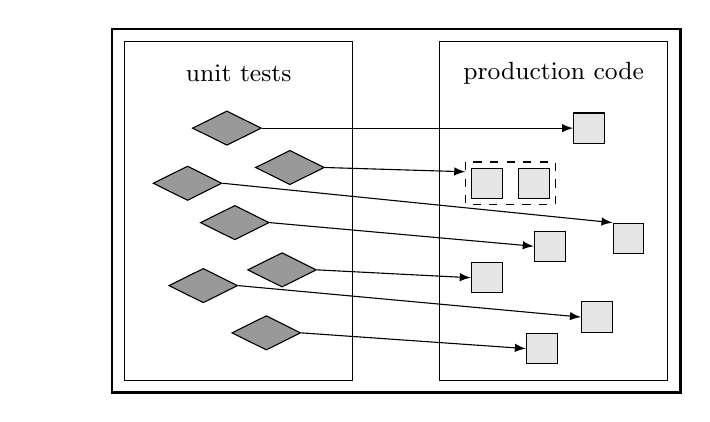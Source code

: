 \usetikzlibrary{backgrounds,positioning}
\usetikzlibrary{decorations.pathreplacing}
\usetikzlibrary{shapes}
\usetikzlibrary{shapes.multipart}
\usetikzlibrary{arrows}
\usetikzlibrary{shapes.geometric}

\pgfdeclarelayer{back}
\pgfdeclarelayer{box}
\pgfsetlayers{background,box,back,main}

%\resizebox {\columnwidth} {!} {    % (2) scale to exact column width
\begin{tikzpicture}[
      background rectangle/.style={fill=white,draw=black,line width=1pt}, show background rectangle,
]

\tikzstyle{ntest}= [fill=black!40,draw=black,diamond, aspect=2]
\tikzstyle{ncode}= [fill=black!10,draw=black]
\tikzstyle{earr}= [black,->]

\node [ntest] at (1,2.8) (ta) { \phantom{.} };
\node [ntest] at (1.7,1) (tb) { \phantom{.} };
\node [ntest] at (1.1,1.6) (tc) { \phantom{.} };
\node [ntest] at (1.5,0.2) (td) { \phantom{.} };
\node [ntest] at (0.7,0.8) (te) { \phantom{.} };
\node [ntest] at (0.5,2.1) (tf) { \phantom{.} };
\node [ntest] at (1.8,2.3) (tg) { \phantom{.} };

\node [ncode] at (5.7,0.4) (cx) { \phantom{c} };
\node [ncode] at (5.0,0.0) (ca) { \phantom{c} };
\node [ncode] at (4.3,0.9) (cb) { \phantom{c} };
\node [ncode] at (6.1,1.4) (cc) { \phantom{c} };
\node [ncode] at (5.1,1.3) (cd) { \phantom{c} };
\node [ncode] at (4.3,2.1) (ce) { \phantom{c} };
\node [ncode] at (4.9,2.1) (cf) { \phantom{c} };
\node [ncode] at (5.6,2.8) (cg) { \phantom{c} };


\begin{pgfonlayer}{box}
    \draw[draw=black,fill=white]     (-0.3,-0.4) rectangle (2.6,3.9);
    \draw[draw=black,fill=white]     (3.7,-0.4) rectangle (6.6,3.9);
    \draw[draw=black,dashed,fill=white]   ([xshift=-2,yshift=2pt]ce.north west) node (cfg) {} rectangle ([xshift=2,yshift=-2pt]cf.south east);
    \node[] at (1.15,3.5) {\small unit tests };
    \node[] at (5.15,3.5) {\small production code };
\end{pgfonlayer}

\tikzset{>=latex}
\begin{pgfonlayer}{back}
  \draw [earr] (ta.east) -- (cg.west);
  \draw [earr] (tb.east) -- (cb.west);
  \draw [earr] (tg.east) -- (cfg.south);
  \draw [earr] (tc.east) -- (cd.west);
  \draw [earr] (tf.east) -- (cc.north west);
  \draw [earr] (te.east) -- (cx.west);
  \draw [earr] (td.east) -- (ca.west);
\end{pgfonlayer}

\end{tikzpicture}
%} %resizebox